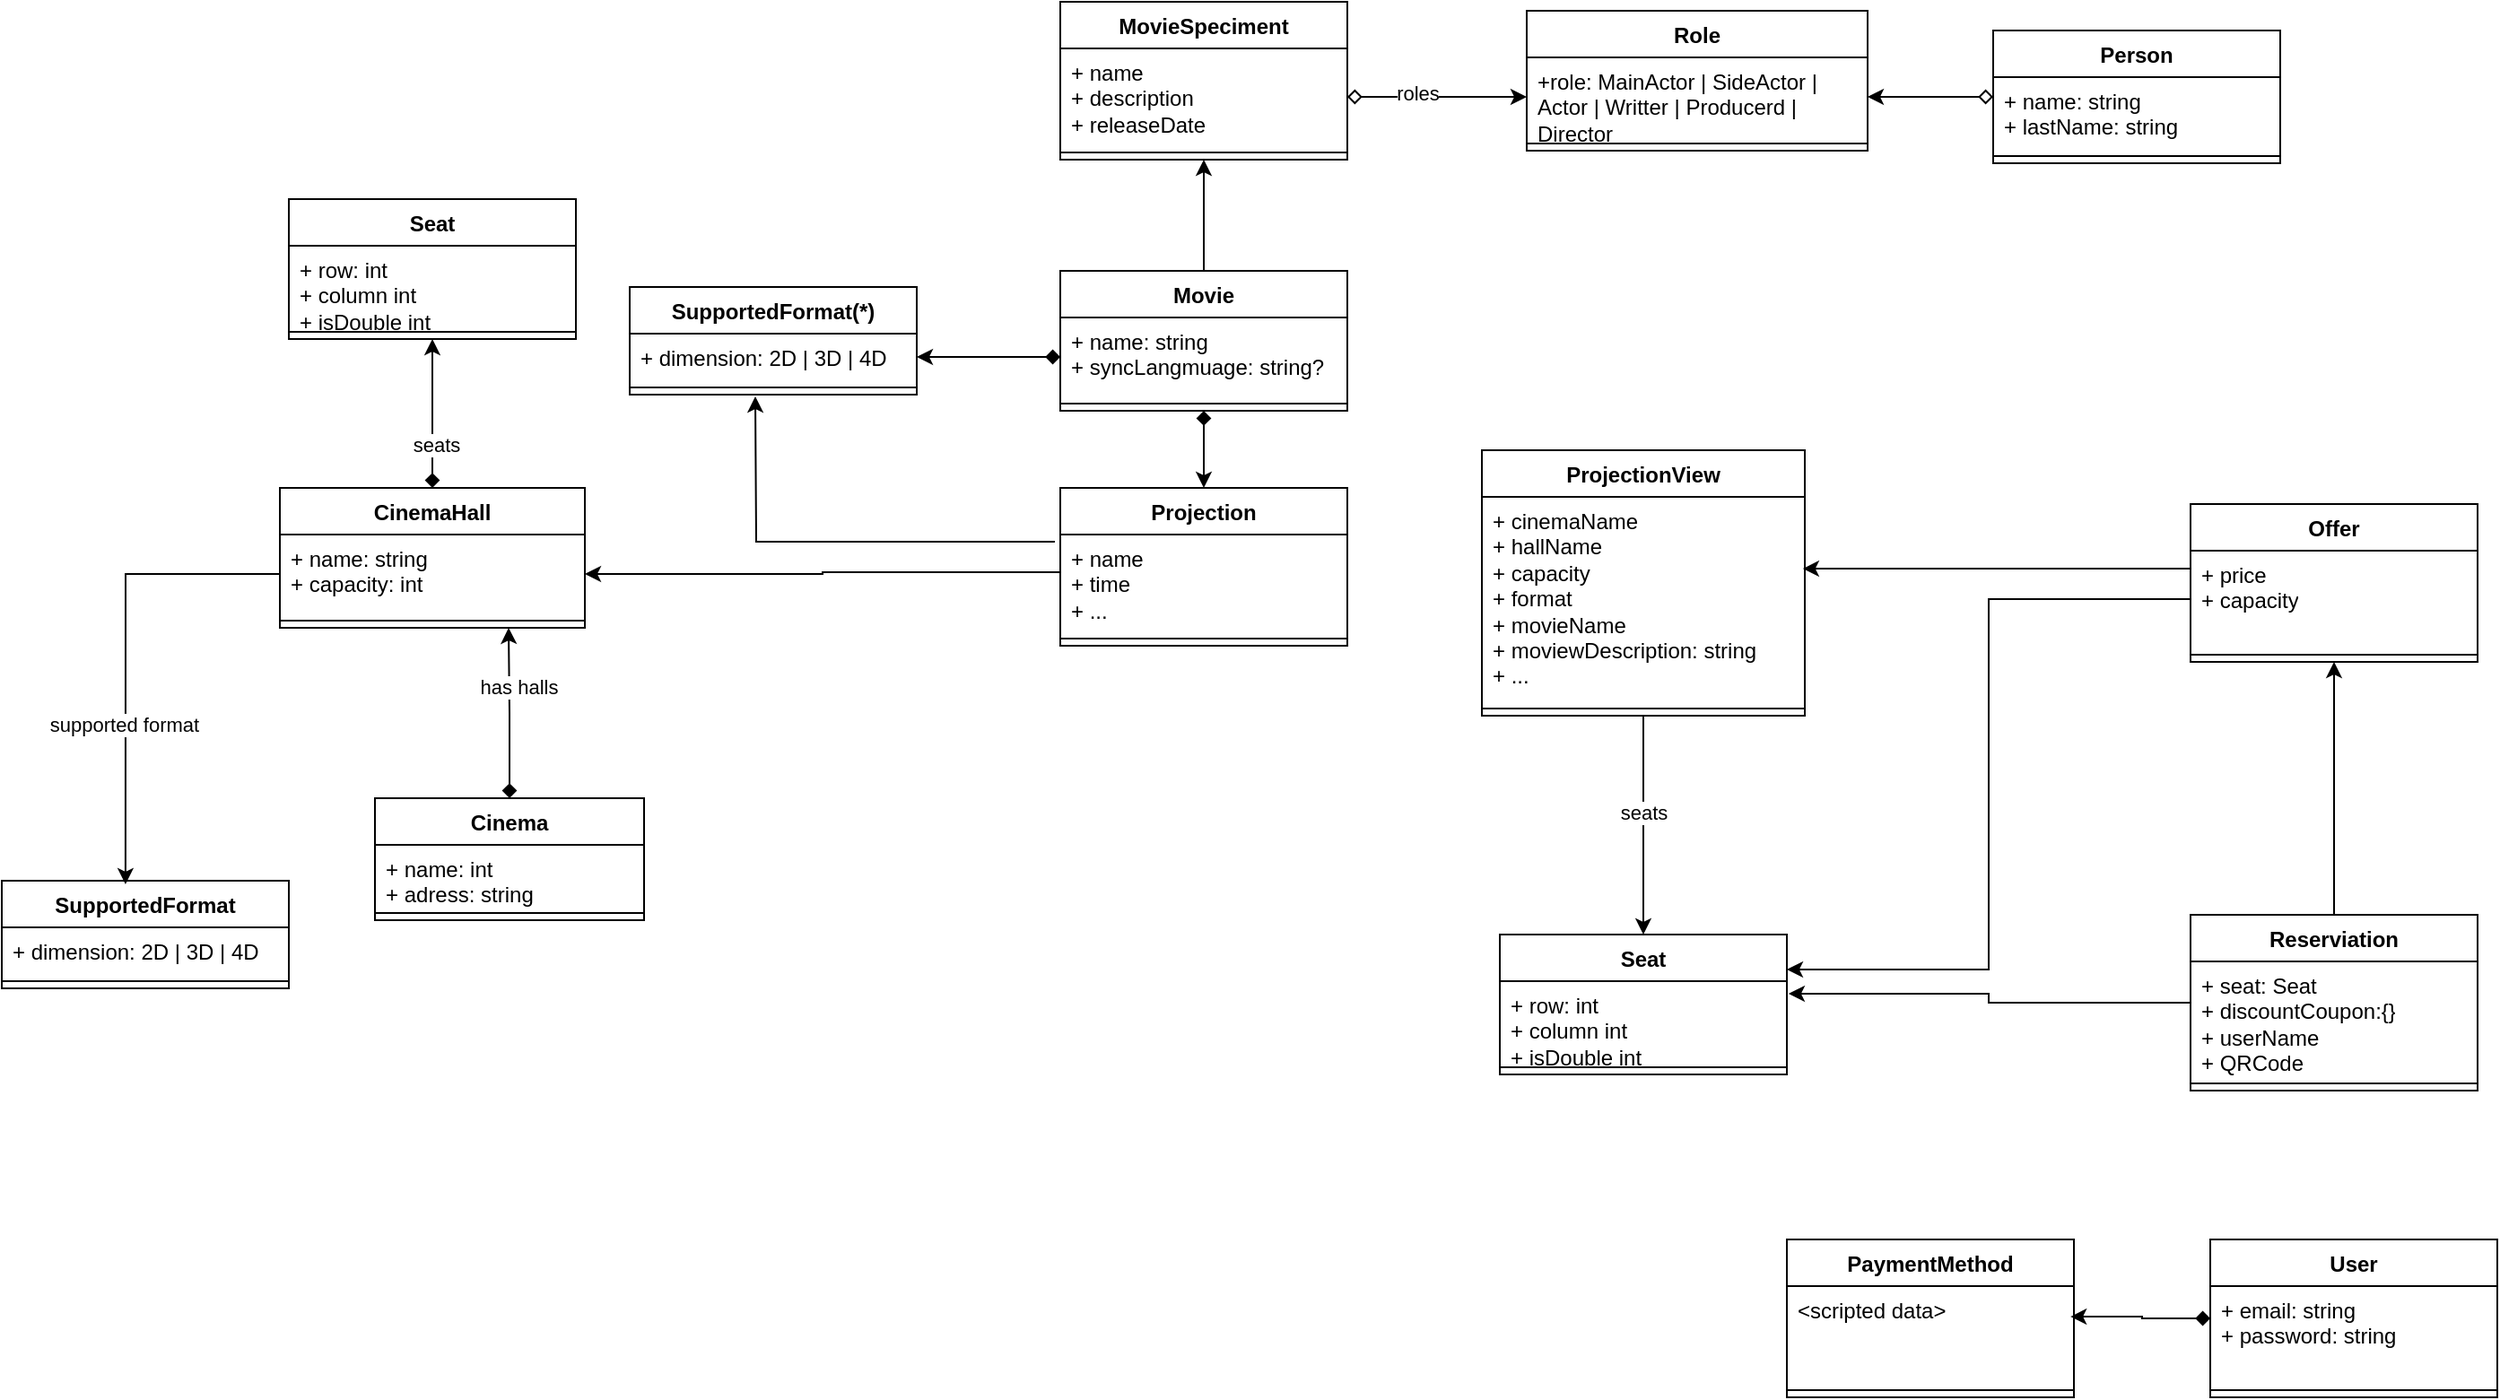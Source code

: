 <mxfile version="22.0.6" type="device">
  <diagram name="Page-1" id="L6581gC38hVPu0W9vQ6U">
    <mxGraphModel dx="2261" dy="1881" grid="1" gridSize="10" guides="1" tooltips="1" connect="1" arrows="1" fold="1" page="1" pageScale="1" pageWidth="827" pageHeight="1169" math="0" shadow="0">
      <root>
        <mxCell id="0" />
        <mxCell id="1" parent="0" />
        <mxCell id="0xFaeS9UzdxINUvmmL4n-39" style="edgeStyle=orthogonalEdgeStyle;rounded=0;orthogonalLoop=1;jettySize=auto;html=1;startArrow=diamond;startFill=1;" parent="1" source="0xFaeS9UzdxINUvmmL4n-1" target="0xFaeS9UzdxINUvmmL4n-34" edge="1">
          <mxGeometry relative="1" as="geometry" />
        </mxCell>
        <mxCell id="0xFaeS9UzdxINUvmmL4n-54" value="seats" style="edgeLabel;html=1;align=center;verticalAlign=middle;resizable=0;points=[];" parent="0xFaeS9UzdxINUvmmL4n-39" vertex="1" connectable="0">
          <mxGeometry x="-0.421" y="-2" relative="1" as="geometry">
            <mxPoint as="offset" />
          </mxGeometry>
        </mxCell>
        <mxCell id="0xFaeS9UzdxINUvmmL4n-1" value="CinemaHall" style="swimlane;fontStyle=1;align=center;verticalAlign=top;childLayout=stackLayout;horizontal=1;startSize=26;horizontalStack=0;resizeParent=1;resizeParentMax=0;resizeLast=0;collapsible=1;marginBottom=0;whiteSpace=wrap;html=1;" parent="1" vertex="1">
          <mxGeometry x="-505" y="251" width="170" height="78" as="geometry" />
        </mxCell>
        <mxCell id="0xFaeS9UzdxINUvmmL4n-2" value="+ name: string&lt;br&gt;+ capacity: int" style="text;strokeColor=none;fillColor=none;align=left;verticalAlign=top;spacingLeft=4;spacingRight=4;overflow=hidden;rotatable=0;points=[[0,0.5],[1,0.5]];portConstraint=eastwest;whiteSpace=wrap;html=1;" parent="0xFaeS9UzdxINUvmmL4n-1" vertex="1">
          <mxGeometry y="26" width="170" height="44" as="geometry" />
        </mxCell>
        <mxCell id="0xFaeS9UzdxINUvmmL4n-3" value="" style="line;strokeWidth=1;fillColor=none;align=left;verticalAlign=middle;spacingTop=-1;spacingLeft=3;spacingRight=3;rotatable=0;labelPosition=right;points=[];portConstraint=eastwest;strokeColor=inherit;" parent="0xFaeS9UzdxINUvmmL4n-1" vertex="1">
          <mxGeometry y="70" width="170" height="8" as="geometry" />
        </mxCell>
        <mxCell id="0xFaeS9UzdxINUvmmL4n-8" style="edgeStyle=orthogonalEdgeStyle;rounded=0;orthogonalLoop=1;jettySize=auto;html=1;entryX=0.75;entryY=1;entryDx=0;entryDy=0;startArrow=diamond;startFill=1;exitX=0.5;exitY=0;exitDx=0;exitDy=0;" parent="1" source="0xFaeS9UzdxINUvmmL4n-5" target="0xFaeS9UzdxINUvmmL4n-1" edge="1">
          <mxGeometry relative="1" as="geometry">
            <mxPoint x="-110" y="450" as="targetPoint" />
          </mxGeometry>
        </mxCell>
        <mxCell id="0xFaeS9UzdxINUvmmL4n-55" value="Text" style="edgeLabel;html=1;align=center;verticalAlign=middle;resizable=0;points=[];" parent="0xFaeS9UzdxINUvmmL4n-8" vertex="1" connectable="0">
          <mxGeometry x="0.306" y="-1" relative="1" as="geometry">
            <mxPoint as="offset" />
          </mxGeometry>
        </mxCell>
        <mxCell id="0xFaeS9UzdxINUvmmL4n-56" value="has halls" style="edgeLabel;html=1;align=center;verticalAlign=middle;resizable=0;points=[];" parent="0xFaeS9UzdxINUvmmL4n-8" vertex="1" connectable="0">
          <mxGeometry x="0.317" y="-5" relative="1" as="geometry">
            <mxPoint as="offset" />
          </mxGeometry>
        </mxCell>
        <mxCell id="0xFaeS9UzdxINUvmmL4n-10" value="MovieSpeciment" style="swimlane;fontStyle=1;align=center;verticalAlign=top;childLayout=stackLayout;horizontal=1;startSize=26;horizontalStack=0;resizeParent=1;resizeParentMax=0;resizeLast=0;collapsible=1;marginBottom=0;whiteSpace=wrap;html=1;" parent="1" vertex="1">
          <mxGeometry x="-70" y="-20" width="160" height="88" as="geometry" />
        </mxCell>
        <mxCell id="0xFaeS9UzdxINUvmmL4n-11" value="+ name&lt;br&gt;+ description&lt;br&gt;+ releaseDate" style="text;strokeColor=none;fillColor=none;align=left;verticalAlign=top;spacingLeft=4;spacingRight=4;overflow=hidden;rotatable=0;points=[[0,0.5],[1,0.5]];portConstraint=eastwest;whiteSpace=wrap;html=1;" parent="0xFaeS9UzdxINUvmmL4n-10" vertex="1">
          <mxGeometry y="26" width="160" height="54" as="geometry" />
        </mxCell>
        <mxCell id="0xFaeS9UzdxINUvmmL4n-12" value="" style="line;strokeWidth=1;fillColor=none;align=left;verticalAlign=middle;spacingTop=-1;spacingLeft=3;spacingRight=3;rotatable=0;labelPosition=right;points=[];portConstraint=eastwest;strokeColor=inherit;" parent="0xFaeS9UzdxINUvmmL4n-10" vertex="1">
          <mxGeometry y="80" width="160" height="8" as="geometry" />
        </mxCell>
        <mxCell id="0xFaeS9UzdxINUvmmL4n-57" style="edgeStyle=orthogonalEdgeStyle;rounded=0;orthogonalLoop=1;jettySize=auto;html=1;exitX=0;exitY=0.389;exitDx=0;exitDy=0;exitPerimeter=0;" parent="1" source="0xFaeS9UzdxINUvmmL4n-15" target="0xFaeS9UzdxINUvmmL4n-2" edge="1">
          <mxGeometry relative="1" as="geometry" />
        </mxCell>
        <mxCell id="0xFaeS9UzdxINUvmmL4n-14" value="Projection" style="swimlane;fontStyle=1;align=center;verticalAlign=top;childLayout=stackLayout;horizontal=1;startSize=26;horizontalStack=0;resizeParent=1;resizeParentMax=0;resizeLast=0;collapsible=1;marginBottom=0;whiteSpace=wrap;html=1;" parent="1" vertex="1">
          <mxGeometry x="-70" y="251" width="160" height="88" as="geometry" />
        </mxCell>
        <mxCell id="0Wo22rknSzl219PL7gas-8" style="edgeStyle=orthogonalEdgeStyle;rounded=0;orthogonalLoop=1;jettySize=auto;html=1;exitX=-0.019;exitY=0.074;exitDx=0;exitDy=0;exitPerimeter=0;" parent="0xFaeS9UzdxINUvmmL4n-14" source="0xFaeS9UzdxINUvmmL4n-15" edge="1">
          <mxGeometry relative="1" as="geometry">
            <mxPoint x="-170" y="-51" as="targetPoint" />
          </mxGeometry>
        </mxCell>
        <mxCell id="0xFaeS9UzdxINUvmmL4n-15" value="+ name&lt;br&gt;+ time&lt;br&gt;+ ..." style="text;strokeColor=none;fillColor=none;align=left;verticalAlign=top;spacingLeft=4;spacingRight=4;overflow=hidden;rotatable=0;points=[[0,0.5],[1,0.5]];portConstraint=eastwest;whiteSpace=wrap;html=1;" parent="0xFaeS9UzdxINUvmmL4n-14" vertex="1">
          <mxGeometry y="26" width="160" height="54" as="geometry" />
        </mxCell>
        <mxCell id="0xFaeS9UzdxINUvmmL4n-16" value="" style="line;strokeWidth=1;fillColor=none;align=left;verticalAlign=middle;spacingTop=-1;spacingLeft=3;spacingRight=3;rotatable=0;labelPosition=right;points=[];portConstraint=eastwest;strokeColor=inherit;" parent="0xFaeS9UzdxINUvmmL4n-14" vertex="1">
          <mxGeometry y="80" width="160" height="8" as="geometry" />
        </mxCell>
        <mxCell id="0xFaeS9UzdxINUvmmL4n-17" style="edgeStyle=orthogonalEdgeStyle;rounded=0;orthogonalLoop=1;jettySize=auto;html=1;entryX=0.5;entryY=0;entryDx=0;entryDy=0;exitX=0.5;exitY=1;exitDx=0;exitDy=0;startArrow=diamond;startFill=1;" parent="1" source="0xFaeS9UzdxINUvmmL4n-50" target="0xFaeS9UzdxINUvmmL4n-14" edge="1">
          <mxGeometry relative="1" as="geometry">
            <mxPoint x="-10" y="210" as="sourcePoint" />
          </mxGeometry>
        </mxCell>
        <mxCell id="0xFaeS9UzdxINUvmmL4n-22" style="edgeStyle=orthogonalEdgeStyle;rounded=0;orthogonalLoop=1;jettySize=auto;html=1;entryX=0.994;entryY=0.351;entryDx=0;entryDy=0;entryPerimeter=0;exitX=0;exitY=0.185;exitDx=0;exitDy=0;exitPerimeter=0;" parent="1" source="0xFaeS9UzdxINUvmmL4n-20" target="0xFaeS9UzdxINUvmmL4n-31" edge="1">
          <mxGeometry relative="1" as="geometry" />
        </mxCell>
        <mxCell id="0xFaeS9UzdxINUvmmL4n-19" value="Offer" style="swimlane;fontStyle=1;align=center;verticalAlign=top;childLayout=stackLayout;horizontal=1;startSize=26;horizontalStack=0;resizeParent=1;resizeParentMax=0;resizeLast=0;collapsible=1;marginBottom=0;whiteSpace=wrap;html=1;" parent="1" vertex="1">
          <mxGeometry x="560" y="260" width="160" height="88" as="geometry" />
        </mxCell>
        <mxCell id="0xFaeS9UzdxINUvmmL4n-20" value="+ price&lt;br&gt;+ capacity" style="text;strokeColor=none;fillColor=none;align=left;verticalAlign=top;spacingLeft=4;spacingRight=4;overflow=hidden;rotatable=0;points=[[0,0.5],[1,0.5]];portConstraint=eastwest;whiteSpace=wrap;html=1;" parent="0xFaeS9UzdxINUvmmL4n-19" vertex="1">
          <mxGeometry y="26" width="160" height="54" as="geometry" />
        </mxCell>
        <mxCell id="0xFaeS9UzdxINUvmmL4n-21" value="" style="line;strokeWidth=1;fillColor=none;align=left;verticalAlign=middle;spacingTop=-1;spacingLeft=3;spacingRight=3;rotatable=0;labelPosition=right;points=[];portConstraint=eastwest;strokeColor=inherit;" parent="0xFaeS9UzdxINUvmmL4n-19" vertex="1">
          <mxGeometry y="80" width="160" height="8" as="geometry" />
        </mxCell>
        <mxCell id="0xFaeS9UzdxINUvmmL4n-27" style="edgeStyle=orthogonalEdgeStyle;rounded=0;orthogonalLoop=1;jettySize=auto;html=1;entryX=0.5;entryY=1;entryDx=0;entryDy=0;" parent="1" source="0xFaeS9UzdxINUvmmL4n-23" target="0xFaeS9UzdxINUvmmL4n-19" edge="1">
          <mxGeometry relative="1" as="geometry" />
        </mxCell>
        <mxCell id="0xFaeS9UzdxINUvmmL4n-23" value="Reserviation" style="swimlane;fontStyle=1;align=center;verticalAlign=top;childLayout=stackLayout;horizontal=1;startSize=26;horizontalStack=0;resizeParent=1;resizeParentMax=0;resizeLast=0;collapsible=1;marginBottom=0;whiteSpace=wrap;html=1;" parent="1" vertex="1">
          <mxGeometry x="560" y="489" width="160" height="98" as="geometry" />
        </mxCell>
        <mxCell id="0xFaeS9UzdxINUvmmL4n-24" value="+ seat: Seat&lt;br&gt;+ discountCoupon:{}&lt;br&gt;+ userName&lt;br&gt;+ QRCode" style="text;strokeColor=none;fillColor=none;align=left;verticalAlign=top;spacingLeft=4;spacingRight=4;overflow=hidden;rotatable=0;points=[[0,0.5],[1,0.5]];portConstraint=eastwest;whiteSpace=wrap;html=1;" parent="0xFaeS9UzdxINUvmmL4n-23" vertex="1">
          <mxGeometry y="26" width="160" height="64" as="geometry" />
        </mxCell>
        <mxCell id="0xFaeS9UzdxINUvmmL4n-25" value="" style="line;strokeWidth=1;fillColor=none;align=left;verticalAlign=middle;spacingTop=-1;spacingLeft=3;spacingRight=3;rotatable=0;labelPosition=right;points=[];portConstraint=eastwest;strokeColor=inherit;" parent="0xFaeS9UzdxINUvmmL4n-23" vertex="1">
          <mxGeometry y="90" width="160" height="8" as="geometry" />
        </mxCell>
        <mxCell id="0xFaeS9UzdxINUvmmL4n-61" style="edgeStyle=orthogonalEdgeStyle;rounded=0;orthogonalLoop=1;jettySize=auto;html=1;entryX=0.5;entryY=0;entryDx=0;entryDy=0;" parent="1" source="0xFaeS9UzdxINUvmmL4n-30" target="0xFaeS9UzdxINUvmmL4n-58" edge="1">
          <mxGeometry relative="1" as="geometry" />
        </mxCell>
        <mxCell id="0xFaeS9UzdxINUvmmL4n-62" value="seats" style="edgeLabel;html=1;align=center;verticalAlign=middle;resizable=0;points=[];" parent="0xFaeS9UzdxINUvmmL4n-61" vertex="1" connectable="0">
          <mxGeometry x="-0.246" y="-1" relative="1" as="geometry">
            <mxPoint x="1" y="8" as="offset" />
          </mxGeometry>
        </mxCell>
        <mxCell id="0xFaeS9UzdxINUvmmL4n-30" value="ProjectionView&lt;br&gt;" style="swimlane;fontStyle=1;align=center;verticalAlign=top;childLayout=stackLayout;horizontal=1;startSize=26;horizontalStack=0;resizeParent=1;resizeParentMax=0;resizeLast=0;collapsible=1;marginBottom=0;whiteSpace=wrap;html=1;" parent="1" vertex="1">
          <mxGeometry x="165" y="230" width="180" height="148" as="geometry" />
        </mxCell>
        <mxCell id="0xFaeS9UzdxINUvmmL4n-31" value="+ cinemaName&lt;br&gt;+ hallName&lt;br&gt;+ capacity&lt;br&gt;+ format&lt;br&gt;+ movieName&lt;br&gt;+ moviewDescription: string&lt;br&gt;+ ..." style="text;strokeColor=none;fillColor=none;align=left;verticalAlign=top;spacingLeft=4;spacingRight=4;overflow=hidden;rotatable=0;points=[[0,0.5],[1,0.5]];portConstraint=eastwest;whiteSpace=wrap;html=1;" parent="0xFaeS9UzdxINUvmmL4n-30" vertex="1">
          <mxGeometry y="26" width="180" height="114" as="geometry" />
        </mxCell>
        <mxCell id="0xFaeS9UzdxINUvmmL4n-32" value="" style="line;strokeWidth=1;fillColor=none;align=left;verticalAlign=middle;spacingTop=-1;spacingLeft=3;spacingRight=3;rotatable=0;labelPosition=right;points=[];portConstraint=eastwest;strokeColor=inherit;" parent="0xFaeS9UzdxINUvmmL4n-30" vertex="1">
          <mxGeometry y="140" width="180" height="8" as="geometry" />
        </mxCell>
        <mxCell id="0xFaeS9UzdxINUvmmL4n-34" value="Seat" style="swimlane;fontStyle=1;align=center;verticalAlign=top;childLayout=stackLayout;horizontal=1;startSize=26;horizontalStack=0;resizeParent=1;resizeParentMax=0;resizeLast=0;collapsible=1;marginBottom=0;whiteSpace=wrap;html=1;" parent="1" vertex="1">
          <mxGeometry x="-500" y="90" width="160" height="78" as="geometry" />
        </mxCell>
        <mxCell id="0xFaeS9UzdxINUvmmL4n-35" value="+ row: int&lt;br&gt;+ column int&lt;br&gt;+ isDouble int" style="text;strokeColor=none;fillColor=none;align=left;verticalAlign=top;spacingLeft=4;spacingRight=4;overflow=hidden;rotatable=0;points=[[0,0.5],[1,0.5]];portConstraint=eastwest;whiteSpace=wrap;html=1;" parent="0xFaeS9UzdxINUvmmL4n-34" vertex="1">
          <mxGeometry y="26" width="160" height="44" as="geometry" />
        </mxCell>
        <mxCell id="0xFaeS9UzdxINUvmmL4n-36" value="" style="line;strokeWidth=1;fillColor=none;align=left;verticalAlign=middle;spacingTop=-1;spacingLeft=3;spacingRight=3;rotatable=0;labelPosition=right;points=[];portConstraint=eastwest;strokeColor=inherit;" parent="0xFaeS9UzdxINUvmmL4n-34" vertex="1">
          <mxGeometry y="70" width="160" height="8" as="geometry" />
        </mxCell>
        <mxCell id="0xFaeS9UzdxINUvmmL4n-45" value="SupportedFormat" style="swimlane;fontStyle=1;align=center;verticalAlign=top;childLayout=stackLayout;horizontal=1;startSize=26;horizontalStack=0;resizeParent=1;resizeParentMax=0;resizeLast=0;collapsible=1;marginBottom=0;whiteSpace=wrap;html=1;" parent="1" vertex="1">
          <mxGeometry x="-660" y="470" width="160" height="60" as="geometry" />
        </mxCell>
        <mxCell id="0xFaeS9UzdxINUvmmL4n-46" value="+ dimension: 2D | 3D | 4D" style="text;strokeColor=none;fillColor=none;align=left;verticalAlign=top;spacingLeft=4;spacingRight=4;overflow=hidden;rotatable=0;points=[[0,0.5],[1,0.5]];portConstraint=eastwest;whiteSpace=wrap;html=1;" parent="0xFaeS9UzdxINUvmmL4n-45" vertex="1">
          <mxGeometry y="26" width="160" height="26" as="geometry" />
        </mxCell>
        <mxCell id="0xFaeS9UzdxINUvmmL4n-47" value="" style="line;strokeWidth=1;fillColor=none;align=left;verticalAlign=middle;spacingTop=-1;spacingLeft=3;spacingRight=3;rotatable=0;labelPosition=right;points=[];portConstraint=eastwest;strokeColor=inherit;" parent="0xFaeS9UzdxINUvmmL4n-45" vertex="1">
          <mxGeometry y="52" width="160" height="8" as="geometry" />
        </mxCell>
        <mxCell id="0xFaeS9UzdxINUvmmL4n-48" style="edgeStyle=orthogonalEdgeStyle;rounded=0;orthogonalLoop=1;jettySize=auto;html=1;entryX=0.431;entryY=0.033;entryDx=0;entryDy=0;entryPerimeter=0;" parent="1" source="0xFaeS9UzdxINUvmmL4n-2" target="0xFaeS9UzdxINUvmmL4n-45" edge="1">
          <mxGeometry relative="1" as="geometry" />
        </mxCell>
        <mxCell id="0xFaeS9UzdxINUvmmL4n-49" value="supported format" style="edgeLabel;html=1;align=center;verticalAlign=middle;resizable=0;points=[];" parent="0xFaeS9UzdxINUvmmL4n-48" vertex="1" connectable="0">
          <mxGeometry x="0.312" y="-1" relative="1" as="geometry">
            <mxPoint as="offset" />
          </mxGeometry>
        </mxCell>
        <mxCell id="0Wo22rknSzl219PL7gas-3" style="edgeStyle=orthogonalEdgeStyle;rounded=0;orthogonalLoop=1;jettySize=auto;html=1;entryX=0.5;entryY=1;entryDx=0;entryDy=0;" parent="1" source="0xFaeS9UzdxINUvmmL4n-50" target="0xFaeS9UzdxINUvmmL4n-10" edge="1">
          <mxGeometry relative="1" as="geometry" />
        </mxCell>
        <mxCell id="0xFaeS9UzdxINUvmmL4n-50" value="Movie" style="swimlane;fontStyle=1;align=center;verticalAlign=top;childLayout=stackLayout;horizontal=1;startSize=26;horizontalStack=0;resizeParent=1;resizeParentMax=0;resizeLast=0;collapsible=1;marginBottom=0;whiteSpace=wrap;html=1;" parent="1" vertex="1">
          <mxGeometry x="-70" y="130" width="160" height="78" as="geometry" />
        </mxCell>
        <mxCell id="0xFaeS9UzdxINUvmmL4n-51" value="+ name: string&lt;br&gt;+ syncLangmuage: string?" style="text;strokeColor=none;fillColor=none;align=left;verticalAlign=top;spacingLeft=4;spacingRight=4;overflow=hidden;rotatable=0;points=[[0,0.5],[1,0.5]];portConstraint=eastwest;whiteSpace=wrap;html=1;" parent="0xFaeS9UzdxINUvmmL4n-50" vertex="1">
          <mxGeometry y="26" width="160" height="44" as="geometry" />
        </mxCell>
        <mxCell id="0xFaeS9UzdxINUvmmL4n-52" value="" style="line;strokeWidth=1;fillColor=none;align=left;verticalAlign=middle;spacingTop=-1;spacingLeft=3;spacingRight=3;rotatable=0;labelPosition=right;points=[];portConstraint=eastwest;strokeColor=inherit;" parent="0xFaeS9UzdxINUvmmL4n-50" vertex="1">
          <mxGeometry y="70" width="160" height="8" as="geometry" />
        </mxCell>
        <mxCell id="0xFaeS9UzdxINUvmmL4n-58" value="Seat" style="swimlane;fontStyle=1;align=center;verticalAlign=top;childLayout=stackLayout;horizontal=1;startSize=26;horizontalStack=0;resizeParent=1;resizeParentMax=0;resizeLast=0;collapsible=1;marginBottom=0;whiteSpace=wrap;html=1;" parent="1" vertex="1">
          <mxGeometry x="175" y="500" width="160" height="78" as="geometry" />
        </mxCell>
        <mxCell id="0xFaeS9UzdxINUvmmL4n-59" value="+ row: int&lt;br&gt;+ column int&lt;br&gt;+ isDouble int" style="text;strokeColor=none;fillColor=none;align=left;verticalAlign=top;spacingLeft=4;spacingRight=4;overflow=hidden;rotatable=0;points=[[0,0.5],[1,0.5]];portConstraint=eastwest;whiteSpace=wrap;html=1;" parent="0xFaeS9UzdxINUvmmL4n-58" vertex="1">
          <mxGeometry y="26" width="160" height="44" as="geometry" />
        </mxCell>
        <mxCell id="0xFaeS9UzdxINUvmmL4n-60" value="" style="line;strokeWidth=1;fillColor=none;align=left;verticalAlign=middle;spacingTop=-1;spacingLeft=3;spacingRight=3;rotatable=0;labelPosition=right;points=[];portConstraint=eastwest;strokeColor=inherit;" parent="0xFaeS9UzdxINUvmmL4n-58" vertex="1">
          <mxGeometry y="70" width="160" height="8" as="geometry" />
        </mxCell>
        <mxCell id="0xFaeS9UzdxINUvmmL4n-63" style="edgeStyle=orthogonalEdgeStyle;rounded=0;orthogonalLoop=1;jettySize=auto;html=1;entryX=1.006;entryY=0.159;entryDx=0;entryDy=0;entryPerimeter=0;" parent="1" source="0xFaeS9UzdxINUvmmL4n-23" target="0xFaeS9UzdxINUvmmL4n-59" edge="1">
          <mxGeometry relative="1" as="geometry" />
        </mxCell>
        <mxCell id="0xFaeS9UzdxINUvmmL4n-67" style="edgeStyle=orthogonalEdgeStyle;rounded=0;orthogonalLoop=1;jettySize=auto;html=1;startArrow=diamond;startFill=0;" parent="1" source="0xFaeS9UzdxINUvmmL4n-11" target="0xFaeS9UzdxINUvmmL4n-76" edge="1">
          <mxGeometry relative="1" as="geometry">
            <mxPoint x="220" y="28" as="targetPoint" />
          </mxGeometry>
        </mxCell>
        <mxCell id="0Wo22rknSzl219PL7gas-1" value="roles" style="edgeLabel;html=1;align=center;verticalAlign=middle;resizable=0;points=[];" parent="0xFaeS9UzdxINUvmmL4n-67" vertex="1" connectable="0">
          <mxGeometry x="-0.218" y="2" relative="1" as="geometry">
            <mxPoint as="offset" />
          </mxGeometry>
        </mxCell>
        <mxCell id="0Wo22rknSzl219PL7gas-2" style="edgeStyle=orthogonalEdgeStyle;rounded=0;orthogonalLoop=1;jettySize=auto;html=1;startArrow=diamond;startFill=0;" parent="1" source="0xFaeS9UzdxINUvmmL4n-72" target="0xFaeS9UzdxINUvmmL4n-76" edge="1">
          <mxGeometry relative="1" as="geometry" />
        </mxCell>
        <mxCell id="0xFaeS9UzdxINUvmmL4n-72" value="Person" style="swimlane;fontStyle=1;align=center;verticalAlign=top;childLayout=stackLayout;horizontal=1;startSize=26;horizontalStack=0;resizeParent=1;resizeParentMax=0;resizeLast=0;collapsible=1;marginBottom=0;whiteSpace=wrap;html=1;" parent="1" vertex="1">
          <mxGeometry x="450" y="-4" width="160" height="74" as="geometry" />
        </mxCell>
        <mxCell id="0xFaeS9UzdxINUvmmL4n-73" value="+ name: string&lt;br&gt;+ lastName: string" style="text;strokeColor=none;fillColor=none;align=left;verticalAlign=top;spacingLeft=4;spacingRight=4;overflow=hidden;rotatable=0;points=[[0,0.5],[1,0.5]];portConstraint=eastwest;whiteSpace=wrap;html=1;" parent="0xFaeS9UzdxINUvmmL4n-72" vertex="1">
          <mxGeometry y="26" width="160" height="40" as="geometry" />
        </mxCell>
        <mxCell id="0xFaeS9UzdxINUvmmL4n-74" value="" style="line;strokeWidth=1;fillColor=none;align=left;verticalAlign=middle;spacingTop=-1;spacingLeft=3;spacingRight=3;rotatable=0;labelPosition=right;points=[];portConstraint=eastwest;strokeColor=inherit;" parent="0xFaeS9UzdxINUvmmL4n-72" vertex="1">
          <mxGeometry y="66" width="160" height="8" as="geometry" />
        </mxCell>
        <mxCell id="0xFaeS9UzdxINUvmmL4n-75" value="Role" style="swimlane;fontStyle=1;align=center;verticalAlign=top;childLayout=stackLayout;horizontal=1;startSize=26;horizontalStack=0;resizeParent=1;resizeParentMax=0;resizeLast=0;collapsible=1;marginBottom=0;whiteSpace=wrap;html=1;" parent="1" vertex="1">
          <mxGeometry x="190" y="-15" width="190" height="78" as="geometry" />
        </mxCell>
        <mxCell id="0xFaeS9UzdxINUvmmL4n-76" value="+role: MainActor | SideActor | Actor | Writter | Producerd | Director" style="text;strokeColor=none;fillColor=none;align=left;verticalAlign=top;spacingLeft=4;spacingRight=4;overflow=hidden;rotatable=0;points=[[0,0.5],[1,0.5]];portConstraint=eastwest;whiteSpace=wrap;html=1;" parent="0xFaeS9UzdxINUvmmL4n-75" vertex="1">
          <mxGeometry y="26" width="190" height="44" as="geometry" />
        </mxCell>
        <mxCell id="0xFaeS9UzdxINUvmmL4n-77" value="" style="line;strokeWidth=1;fillColor=none;align=left;verticalAlign=middle;spacingTop=-1;spacingLeft=3;spacingRight=3;rotatable=0;labelPosition=right;points=[];portConstraint=eastwest;strokeColor=inherit;" parent="0xFaeS9UzdxINUvmmL4n-75" vertex="1">
          <mxGeometry y="70" width="190" height="8" as="geometry" />
        </mxCell>
        <mxCell id="0xFaeS9UzdxINUvmmL4n-5" value="Cinema" style="swimlane;fontStyle=1;align=center;verticalAlign=top;childLayout=stackLayout;horizontal=1;startSize=26;horizontalStack=0;resizeParent=1;resizeParentMax=0;resizeLast=0;collapsible=1;marginBottom=0;whiteSpace=wrap;html=1;" parent="1" vertex="1">
          <mxGeometry x="-452" y="424" width="150" height="68" as="geometry" />
        </mxCell>
        <mxCell id="0xFaeS9UzdxINUvmmL4n-6" value="+ name: int&lt;br&gt;+ adress: string" style="text;strokeColor=none;fillColor=none;align=left;verticalAlign=top;spacingLeft=4;spacingRight=4;overflow=hidden;rotatable=0;points=[[0,0.5],[1,0.5]];portConstraint=eastwest;whiteSpace=wrap;html=1;" parent="0xFaeS9UzdxINUvmmL4n-5" vertex="1">
          <mxGeometry y="26" width="150" height="34" as="geometry" />
        </mxCell>
        <mxCell id="0xFaeS9UzdxINUvmmL4n-7" value="" style="line;strokeWidth=1;fillColor=none;align=left;verticalAlign=middle;spacingTop=-1;spacingLeft=3;spacingRight=3;rotatable=0;labelPosition=right;points=[];portConstraint=eastwest;strokeColor=inherit;" parent="0xFaeS9UzdxINUvmmL4n-5" vertex="1">
          <mxGeometry y="60" width="150" height="8" as="geometry" />
        </mxCell>
        <mxCell id="0Wo22rknSzl219PL7gas-4" value="SupportedFormat(*)" style="swimlane;fontStyle=1;align=center;verticalAlign=top;childLayout=stackLayout;horizontal=1;startSize=26;horizontalStack=0;resizeParent=1;resizeParentMax=0;resizeLast=0;collapsible=1;marginBottom=0;whiteSpace=wrap;html=1;" parent="1" vertex="1">
          <mxGeometry x="-310" y="139" width="160" height="60" as="geometry" />
        </mxCell>
        <mxCell id="0Wo22rknSzl219PL7gas-5" value="+ dimension: 2D | 3D | 4D" style="text;strokeColor=none;fillColor=none;align=left;verticalAlign=top;spacingLeft=4;spacingRight=4;overflow=hidden;rotatable=0;points=[[0,0.5],[1,0.5]];portConstraint=eastwest;whiteSpace=wrap;html=1;" parent="0Wo22rknSzl219PL7gas-4" vertex="1">
          <mxGeometry y="26" width="160" height="26" as="geometry" />
        </mxCell>
        <mxCell id="0Wo22rknSzl219PL7gas-6" value="" style="line;strokeWidth=1;fillColor=none;align=left;verticalAlign=middle;spacingTop=-1;spacingLeft=3;spacingRight=3;rotatable=0;labelPosition=right;points=[];portConstraint=eastwest;strokeColor=inherit;" parent="0Wo22rknSzl219PL7gas-4" vertex="1">
          <mxGeometry y="52" width="160" height="8" as="geometry" />
        </mxCell>
        <mxCell id="0Wo22rknSzl219PL7gas-7" style="edgeStyle=orthogonalEdgeStyle;rounded=0;orthogonalLoop=1;jettySize=auto;html=1;startArrow=diamond;startFill=1;" parent="1" source="0xFaeS9UzdxINUvmmL4n-51" target="0Wo22rknSzl219PL7gas-5" edge="1">
          <mxGeometry relative="1" as="geometry" />
        </mxCell>
        <mxCell id="0Wo22rknSzl219PL7gas-11" style="edgeStyle=orthogonalEdgeStyle;rounded=0;orthogonalLoop=1;jettySize=auto;html=1;entryX=1;entryY=0.25;entryDx=0;entryDy=0;" parent="1" source="0xFaeS9UzdxINUvmmL4n-20" target="0xFaeS9UzdxINUvmmL4n-58" edge="1">
          <mxGeometry relative="1" as="geometry" />
        </mxCell>
        <mxCell id="I6Crcy-POj6iGwUBQOve-1" value="User" style="swimlane;fontStyle=1;align=center;verticalAlign=top;childLayout=stackLayout;horizontal=1;startSize=26;horizontalStack=0;resizeParent=1;resizeParentMax=0;resizeLast=0;collapsible=1;marginBottom=0;whiteSpace=wrap;html=1;" vertex="1" parent="1">
          <mxGeometry x="571" y="670" width="160" height="88" as="geometry" />
        </mxCell>
        <mxCell id="I6Crcy-POj6iGwUBQOve-2" value="+ email: string&lt;br&gt;+ password: string" style="text;strokeColor=none;fillColor=none;align=left;verticalAlign=top;spacingLeft=4;spacingRight=4;overflow=hidden;rotatable=0;points=[[0,0.5],[1,0.5]];portConstraint=eastwest;whiteSpace=wrap;html=1;" vertex="1" parent="I6Crcy-POj6iGwUBQOve-1">
          <mxGeometry y="26" width="160" height="54" as="geometry" />
        </mxCell>
        <mxCell id="I6Crcy-POj6iGwUBQOve-3" value="" style="line;strokeWidth=1;fillColor=none;align=left;verticalAlign=middle;spacingTop=-1;spacingLeft=3;spacingRight=3;rotatable=0;labelPosition=right;points=[];portConstraint=eastwest;strokeColor=inherit;" vertex="1" parent="I6Crcy-POj6iGwUBQOve-1">
          <mxGeometry y="80" width="160" height="8" as="geometry" />
        </mxCell>
        <mxCell id="I6Crcy-POj6iGwUBQOve-4" value="PaymentMethod" style="swimlane;fontStyle=1;align=center;verticalAlign=top;childLayout=stackLayout;horizontal=1;startSize=26;horizontalStack=0;resizeParent=1;resizeParentMax=0;resizeLast=0;collapsible=1;marginBottom=0;whiteSpace=wrap;html=1;" vertex="1" parent="1">
          <mxGeometry x="335" y="670" width="160" height="88" as="geometry" />
        </mxCell>
        <mxCell id="I6Crcy-POj6iGwUBQOve-5" value="&amp;lt;scripted data&amp;gt;" style="text;strokeColor=none;fillColor=none;align=left;verticalAlign=top;spacingLeft=4;spacingRight=4;overflow=hidden;rotatable=0;points=[[0,0.5],[1,0.5]];portConstraint=eastwest;whiteSpace=wrap;html=1;" vertex="1" parent="I6Crcy-POj6iGwUBQOve-4">
          <mxGeometry y="26" width="160" height="54" as="geometry" />
        </mxCell>
        <mxCell id="I6Crcy-POj6iGwUBQOve-6" value="" style="line;strokeWidth=1;fillColor=none;align=left;verticalAlign=middle;spacingTop=-1;spacingLeft=3;spacingRight=3;rotatable=0;labelPosition=right;points=[];portConstraint=eastwest;strokeColor=inherit;" vertex="1" parent="I6Crcy-POj6iGwUBQOve-4">
          <mxGeometry y="80" width="160" height="8" as="geometry" />
        </mxCell>
        <mxCell id="I6Crcy-POj6iGwUBQOve-7" style="edgeStyle=orthogonalEdgeStyle;rounded=0;orthogonalLoop=1;jettySize=auto;html=1;entryX=0.988;entryY=0.315;entryDx=0;entryDy=0;entryPerimeter=0;startArrow=diamond;startFill=1;" edge="1" parent="1" source="I6Crcy-POj6iGwUBQOve-1" target="I6Crcy-POj6iGwUBQOve-5">
          <mxGeometry relative="1" as="geometry" />
        </mxCell>
      </root>
    </mxGraphModel>
  </diagram>
</mxfile>
